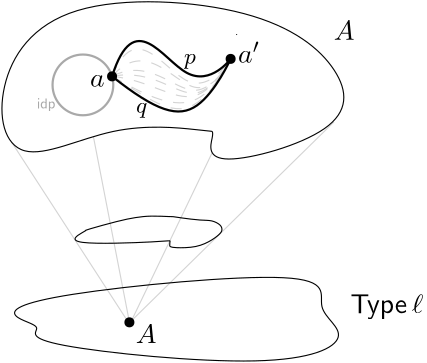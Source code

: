 <?xml version="1.0"?>
<!DOCTYPE ipe SYSTEM "ipe.dtd">
<ipe version="70212" creator="Ipe 7.2.12">
<info created="D:20191021233701" modified="D:20191022122317"/>
<ipestyle name="basic">
<symbol name="arrow/arc(spx)">
<path stroke="sym-stroke" fill="sym-stroke" pen="sym-pen">
0 0 m
-1 0.333 l
-1 -0.333 l
h
</path>
</symbol>
<symbol name="arrow/farc(spx)">
<path stroke="sym-stroke" fill="white" pen="sym-pen">
0 0 m
-1 0.333 l
-1 -0.333 l
h
</path>
</symbol>
<symbol name="arrow/ptarc(spx)">
<path stroke="sym-stroke" fill="sym-stroke" pen="sym-pen">
0 0 m
-1 0.333 l
-0.8 0 l
-1 -0.333 l
h
</path>
</symbol>
<symbol name="arrow/fptarc(spx)">
<path stroke="sym-stroke" fill="white" pen="sym-pen">
0 0 m
-1 0.333 l
-0.8 0 l
-1 -0.333 l
h
</path>
</symbol>
<symbol name="mark/circle(sx)" transformations="translations">
<path fill="sym-stroke">
0.6 0 0 0.6 0 0 e
0.4 0 0 0.4 0 0 e
</path>
</symbol>
<symbol name="mark/disk(sx)" transformations="translations">
<path fill="sym-stroke">
0.6 0 0 0.6 0 0 e
</path>
</symbol>
<symbol name="mark/fdisk(sfx)" transformations="translations">
<group>
<path fill="sym-fill">
0.5 0 0 0.5 0 0 e
</path>
<path fill="sym-stroke" fillrule="eofill">
0.6 0 0 0.6 0 0 e
0.4 0 0 0.4 0 0 e
</path>
</group>
</symbol>
<symbol name="mark/box(sx)" transformations="translations">
<path fill="sym-stroke" fillrule="eofill">
-0.6 -0.6 m
0.6 -0.6 l
0.6 0.6 l
-0.6 0.6 l
h
-0.4 -0.4 m
0.4 -0.4 l
0.4 0.4 l
-0.4 0.4 l
h
</path>
</symbol>
<symbol name="mark/square(sx)" transformations="translations">
<path fill="sym-stroke">
-0.6 -0.6 m
0.6 -0.6 l
0.6 0.6 l
-0.6 0.6 l
h
</path>
</symbol>
<symbol name="mark/fsquare(sfx)" transformations="translations">
<group>
<path fill="sym-fill">
-0.5 -0.5 m
0.5 -0.5 l
0.5 0.5 l
-0.5 0.5 l
h
</path>
<path fill="sym-stroke" fillrule="eofill">
-0.6 -0.6 m
0.6 -0.6 l
0.6 0.6 l
-0.6 0.6 l
h
-0.4 -0.4 m
0.4 -0.4 l
0.4 0.4 l
-0.4 0.4 l
h
</path>
</group>
</symbol>
<symbol name="mark/cross(sx)" transformations="translations">
<group>
<path fill="sym-stroke">
-0.43 -0.57 m
0.57 0.43 l
0.43 0.57 l
-0.57 -0.43 l
h
</path>
<path fill="sym-stroke">
-0.43 0.57 m
0.57 -0.43 l
0.43 -0.57 l
-0.57 0.43 l
h
</path>
</group>
</symbol>
<symbol name="arrow/fnormal(spx)">
<path stroke="sym-stroke" fill="white" pen="sym-pen">
0 0 m
-1 0.333 l
-1 -0.333 l
h
</path>
</symbol>
<symbol name="arrow/pointed(spx)">
<path stroke="sym-stroke" fill="sym-stroke" pen="sym-pen">
0 0 m
-1 0.333 l
-0.8 0 l
-1 -0.333 l
h
</path>
</symbol>
<symbol name="arrow/fpointed(spx)">
<path stroke="sym-stroke" fill="white" pen="sym-pen">
0 0 m
-1 0.333 l
-0.8 0 l
-1 -0.333 l
h
</path>
</symbol>
<symbol name="arrow/linear(spx)">
<path stroke="sym-stroke" pen="sym-pen">
-1 0.333 m
0 0 l
-1 -0.333 l
</path>
</symbol>
<symbol name="arrow/fdouble(spx)">
<path stroke="sym-stroke" fill="white" pen="sym-pen">
0 0 m
-1 0.333 l
-1 -0.333 l
h
-1 0 m
-2 0.333 l
-2 -0.333 l
h
</path>
</symbol>
<symbol name="arrow/double(spx)">
<path stroke="sym-stroke" fill="sym-stroke" pen="sym-pen">
0 0 m
-1 0.333 l
-1 -0.333 l
h
-1 0 m
-2 0.333 l
-2 -0.333 l
h
</path>
</symbol>
<pen name="heavier" value="0.8"/>
<pen name="fat" value="1.2"/>
<pen name="ultrafat" value="2"/>
<symbolsize name="large" value="5"/>
<symbolsize name="small" value="2"/>
<symbolsize name="tiny" value="1.1"/>
<arrowsize name="large" value="10"/>
<arrowsize name="small" value="5"/>
<arrowsize name="tiny" value="3"/>
<color name="red" value="1 0 0"/>
<color name="green" value="0 1 0"/>
<color name="blue" value="0 0 1"/>
<color name="yellow" value="1 1 0"/>
<color name="orange" value="1 0.647 0"/>
<color name="gold" value="1 0.843 0"/>
<color name="purple" value="0.627 0.125 0.941"/>
<color name="gray" value="0.745"/>
<color name="brown" value="0.647 0.165 0.165"/>
<color name="navy" value="0 0 0.502"/>
<color name="pink" value="1 0.753 0.796"/>
<color name="seagreen" value="0.18 0.545 0.341"/>
<color name="turquoise" value="0.251 0.878 0.816"/>
<color name="violet" value="0.933 0.51 0.933"/>
<color name="darkblue" value="0 0 0.545"/>
<color name="darkcyan" value="0 0.545 0.545"/>
<color name="darkgray" value="0.663"/>
<color name="darkgreen" value="0 0.392 0"/>
<color name="darkmagenta" value="0.545 0 0.545"/>
<color name="darkorange" value="1 0.549 0"/>
<color name="darkred" value="0.545 0 0"/>
<color name="lightblue" value="0.678 0.847 0.902"/>
<color name="lightcyan" value="0.878 1 1"/>
<color name="lightgray" value="0.827"/>
<color name="lightgreen" value="0.565 0.933 0.565"/>
<color name="lightyellow" value="1 1 0.878"/>
<dashstyle name="dashed" value="[4] 0"/>
<dashstyle name="dotted" value="[1 3] 0"/>
<dashstyle name="dash dotted" value="[4 2 1 2] 0"/>
<dashstyle name="dash dot dotted" value="[4 2 1 2 1 2] 0"/>
<textsize name="large" value="\large"/>
<textsize name="Large" value="\Large"/>
<textsize name="LARGE" value="\LARGE"/>
<textsize name="huge" value="\huge"/>
<textsize name="Huge" value="\Huge"/>
<textsize name="small" value="\small"/>
<textsize name="footnote" value="\footnotesize"/>
<textsize name="tiny" value="\tiny"/>
<textstyle name="center" begin="\begin{center}" end="\end{center}"/>
<textstyle name="itemize" begin="\begin{itemize}" end="\end{itemize}"/>
<textstyle name="item" begin="\begin{itemize}\item{}" end="\end{itemize}"/>
<gridsize name="4 pts" value="4"/>
<gridsize name="8 pts (~3 mm)" value="8"/>
<gridsize name="16 pts (~6 mm)" value="16"/>
<gridsize name="32 pts (~12 mm)" value="32"/>
<gridsize name="10 pts (~3.5 mm)" value="10"/>
<gridsize name="20 pts (~7 mm)" value="20"/>
<gridsize name="14 pts (~5 mm)" value="14"/>
<gridsize name="28 pts (~10 mm)" value="28"/>
<gridsize name="56 pts (~20 mm)" value="56"/>
<anglesize name="90 deg" value="90"/>
<anglesize name="60 deg" value="60"/>
<anglesize name="45 deg" value="45"/>
<anglesize name="30 deg" value="30"/>
<anglesize name="22.5 deg" value="22.5"/>
<opacity name="10%" value="0.1"/>
<opacity name="30%" value="0.3"/>
<opacity name="50%" value="0.5"/>
<opacity name="75%" value="0.75"/>
<tiling name="falling" angle="-60" step="4" width="1"/>
<tiling name="rising" angle="30" step="4" width="1"/>
</ipestyle>
<page>
<layer name="alpha"/>
<view layers="alpha" active="alpha"/>
<path layer="alpha" stroke="darkgray" pen="heavier">
10.9319 0 0 10.9319 251.104 734.818 e
</path>
<path stroke="lightgray">
341.488 721.51 m
267.7 649.052 l
267.7 649.052 l
</path>
<path stroke="lightgray">
225.408 714.251 m
267.899 648.686 l
268.022 648.686 l
</path>
<path stroke="lightgray">
297.624 710.387 m
267.963 648.617 l
267.963 648.617 l
267.907 649.408 l
</path>
<path stroke="lightgray">
254.857 716.319 m
267.957 648.852 l
267.957 648.852 l
</path>
<path stroke="black">
262.36 721.842
225.146 702.744
218.068 733.734
240 768
316.968 763.798
346.366 739.762
346.976 717.895
294.062 703.221
298.626 718.028
297.071 718.15
297.071 718.15 u
</path>
<path matrix="0.284585 0 0 0.286102 222.323 542.768" stroke="lightgray" dash="dashed">
138 682 m
168 756
240 622
288 704
288 704 c
</path>
<path matrix="0.284585 0 0 0.286102 222.323 542.768" stroke="lightgray" dash="dashed">
138 682 m
180 730
250 620
288 704
288 704 c
</path>
<path matrix="0.284585 0 0 0.286102 222.323 542.768" stroke="lightgray" dash="dashed">
138 682 m
174 662
250 620
288 704
288 704 c
</path>
<path matrix="0.284585 0 0 0.286102 222.323 542.768" stroke="lightgray" dash="dashed">
138 682 m
184 678
248 624
288 704
288 704 c
</path>
<path matrix="0.284585 0 0 0.286102 222.323 542.768" stroke="lightgray" dash="dashed">
138 682 m
190 692
248 624
288 704
288 704 c
</path>
<path matrix="0.284585 0 0 0.286102 222.323 542.768" stroke="lightgray" dash="dashed">
138 682 m
184 706
248 624
288 704
288 704 c
</path>
<path matrix="0.284585 0 0 0.286102 222.323 542.768" stroke="lightgray" dash="dashed">
138 682 m
174 662
240 604
288 704
288 704 c
</path>
<path matrix="0.284585 0 0 0.286102 210.833 551.541" stroke="black" cap="1">
336 704 m
336 704 l
</path>
<path matrix="0.284585 0 0 0.286102 210.833 551.541" stroke="black">
208 704 m
208 704 l
208 704 l
208 704 l
h
</path>
<path matrix="0.284585 0 0 0.286102 210.833 551.541" stroke="black">
208 688 m
208 688 l
208 688 l
208 688 l
h
</path>
<path matrix="0.284585 0 0 0.286102 210.833 551.541" stroke="black">
208 688 m
208 688 l
208 688 l
208 688 l
h
</path>
<path matrix="0.284585 0 0 0.286102 210.833 551.541" stroke="black">
208 688 m
208 688 l
208 688 l
208 688 l
h
</path>
<path matrix="0.284585 0 0 0.286102 210.833 551.541" stroke="black">
208 688 m
208 688 l
208 688 l
208 688 l
h
</path>
<path matrix="0.284585 0 0 0.286102 210.833 551.541" stroke="black">
208 688 m
208 688 l
208 688 l
208 688 l
h
</path>
<use matrix="0.284585 0 0 0.286102 222.323 542.768" name="mark/disk(sx)" pos="138 682" size="normal" stroke="black"/>
<use matrix="0.284585 0 0 0.286102 222.323 542.768" name="mark/disk(sx)" pos="288 704" size="normal" stroke="black"/>
<path matrix="0.284585 0 0 0.286102 222.323 542.768" stroke="black" pen="heavier">
138 682 m
166 770
238 636
288 704
288 704 c
</path>
<path matrix="0.284585 0 0 0.286102 222.323 542.768" stroke="black" pen="heavier">
138 682 m
194 638
250 620
288 704
288 704 c
</path>
<text matrix="0.284585 0 0 0.286102 227.168 538.153" transformations="translations" pos="212 714" stroke="black" type="label" width="4.263" height="3.431" depth="1.55" valign="baseline" size="footnote" style="math">p</text>
<text matrix="0.284585 0 0 0.286102 209.329 543.995" transformations="translations" pos="214 632" stroke="black" type="label" width="4.067" height="3.431" depth="1.55" valign="baseline" size="footnote" style="math">q</text>
<text matrix="0.284585 0 0 0.286102 216.642 539.584" transformations="translations" pos="130 680" stroke="black" type="label" width="5.266" height="4.289" depth="0" valign="baseline" style="math">a</text>
<text matrix="0.284585 0 0 0.286102 269.912 548.278" transformations="translations" pos="130 680" stroke="black" type="label" width="8.061" height="7.49" depth="0" valign="baseline" style="math">a&apos;</text>
<text matrix="0.533609 0 0 0.633512 179.203 254.364" transformations="translations" pos="304 784" stroke="black" type="label" width="7.472" height="6.808" depth="0" valign="baseline" style="math">A</text>
<path stroke="black">
229.456 658.976
344.413 669.869
332.121 654.003
350.033 644.497
325.604 631.656
225.527 641.645
239.463 647.9
223.207 650.87 u
</path>
<text matrix="0.284585 0 0 0.286102 223.968 587.254" transformations="translations" pos="433.796 228.478" stroke="black" type="label" width="26.207" height="6.926" depth="1.93" valign="baseline" style="math">\mathsf{Type}\,\ell</text>
<text matrix="0.284585 0 0 0.225538 207.969 578.156" transformations="translations" pos="218.501 282.698" stroke="black" type="label" width="7.472" height="6.808" depth="0" valign="baseline" style="math">A</text>
<use matrix="0.284585 0 0 0.286102 210.369 568.675" name="mark/disk(sx)" pos="201.949 281.955" size="normal" stroke="black"/>
<path matrix="1 0 0 1 -0.0485575 0.458429" stroke="black">
251.676 682.009
264.339 685.532
270.071 686.662
275.469 687.302
283.477 686.867
283.238 687.008
285.882 686.563
294.054 685.506
297.56 685.734
300.997 683.921
301.324 682.137
300.852 681.023
298.033 678.644
292.237 675.703
283.674 675.699
282.992 676.078
282.2 676.134
282.66 678.602
282.263 677.974
243.037 676.53
252.168 681.915
252.168 681.915
252.168 681.915 u
</path>
<text matrix="1 0 0 1 -7.74475 3.77039" transformations="translations" pos="242.211 722.57" stroke="darkgray" type="label" width="6.728" height="3.468" depth="0.96" valign="baseline" size="tiny" style="math">\mathsf{idp}</text>
</page>
</ipe>

